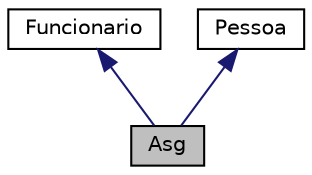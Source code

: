 digraph "Asg"
{
 // LATEX_PDF_SIZE
  edge [fontname="Helvetica",fontsize="10",labelfontname="Helvetica",labelfontsize="10"];
  node [fontname="Helvetica",fontsize="10",shape=record];
  Node1 [label="Asg",height=0.2,width=0.4,color="black", fillcolor="grey75", style="filled", fontcolor="black",tooltip=" "];
  Node2 -> Node1 [dir="back",color="midnightblue",fontsize="10",style="solid"];
  Node2 [label="Funcionario",height=0.2,width=0.4,color="black", fillcolor="white", style="filled",URL="$classFuncionario.html",tooltip=" "];
  Node3 -> Node1 [dir="back",color="midnightblue",fontsize="10",style="solid"];
  Node3 [label="Pessoa",height=0.2,width=0.4,color="black", fillcolor="white", style="filled",URL="$classPessoa.html",tooltip=" "];
}
